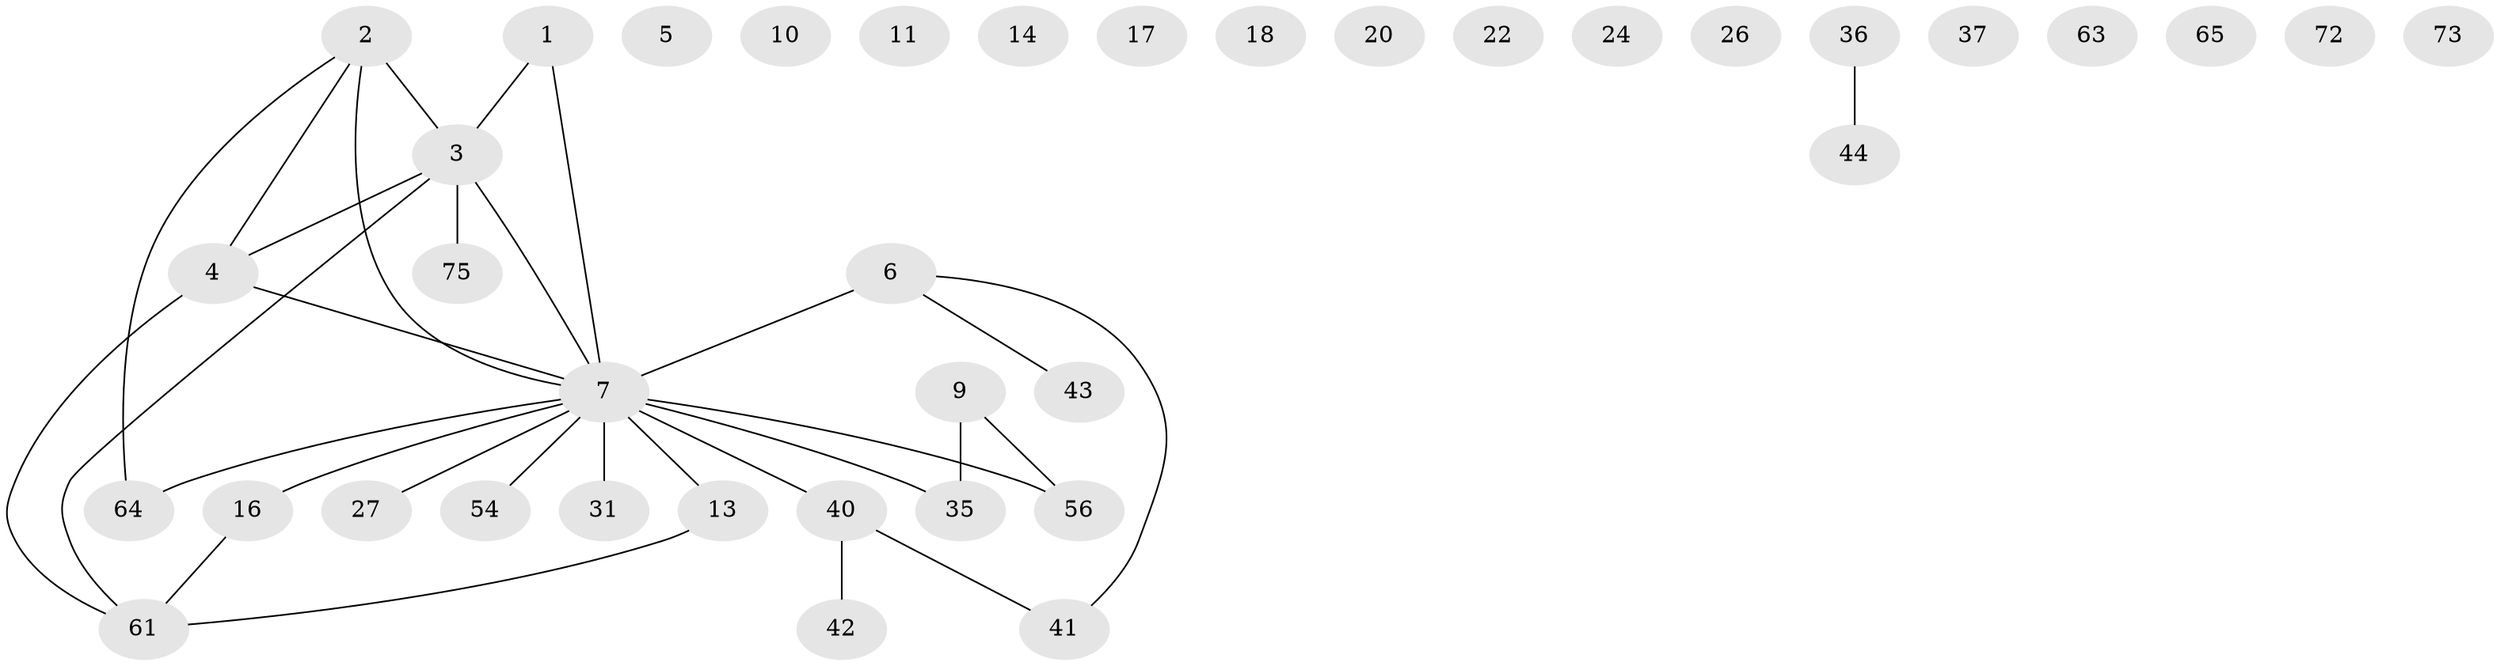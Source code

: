 // original degree distribution, {2: 0.23376623376623376, 4: 0.11688311688311688, 0: 0.16883116883116883, 3: 0.14285714285714285, 7: 0.012987012987012988, 1: 0.2727272727272727, 5: 0.03896103896103896, 6: 0.012987012987012988}
// Generated by graph-tools (version 1.1) at 2025/13/03/09/25 04:13:09]
// undirected, 38 vertices, 31 edges
graph export_dot {
graph [start="1"]
  node [color=gray90,style=filled];
  1;
  2 [super="+8"];
  3 [super="+12+29"];
  4 [super="+69+46+38+23"];
  5;
  6 [super="+15+19"];
  7 [super="+33+28"];
  9 [super="+25"];
  10;
  11;
  13 [super="+21"];
  14;
  16 [super="+48+39"];
  17;
  18;
  20;
  22 [super="+62"];
  24;
  26 [super="+59"];
  27;
  31;
  35 [super="+55"];
  36 [super="+45"];
  37;
  40 [super="+66+68+50"];
  41;
  42;
  43;
  44;
  54;
  56;
  61;
  63;
  64;
  65;
  72;
  73;
  75;
  1 -- 3;
  1 -- 7;
  2 -- 64;
  2 -- 4;
  2 -- 3;
  2 -- 7 [weight=3];
  3 -- 75;
  3 -- 4;
  3 -- 61;
  3 -- 7;
  4 -- 61;
  4 -- 7;
  6 -- 43;
  6 -- 41;
  6 -- 7 [weight=2];
  7 -- 56;
  7 -- 64;
  7 -- 35;
  7 -- 40 [weight=3];
  7 -- 13;
  7 -- 16;
  7 -- 54;
  7 -- 27;
  7 -- 31;
  9 -- 56;
  9 -- 35;
  13 -- 61;
  16 -- 61;
  36 -- 44;
  40 -- 41;
  40 -- 42;
}
